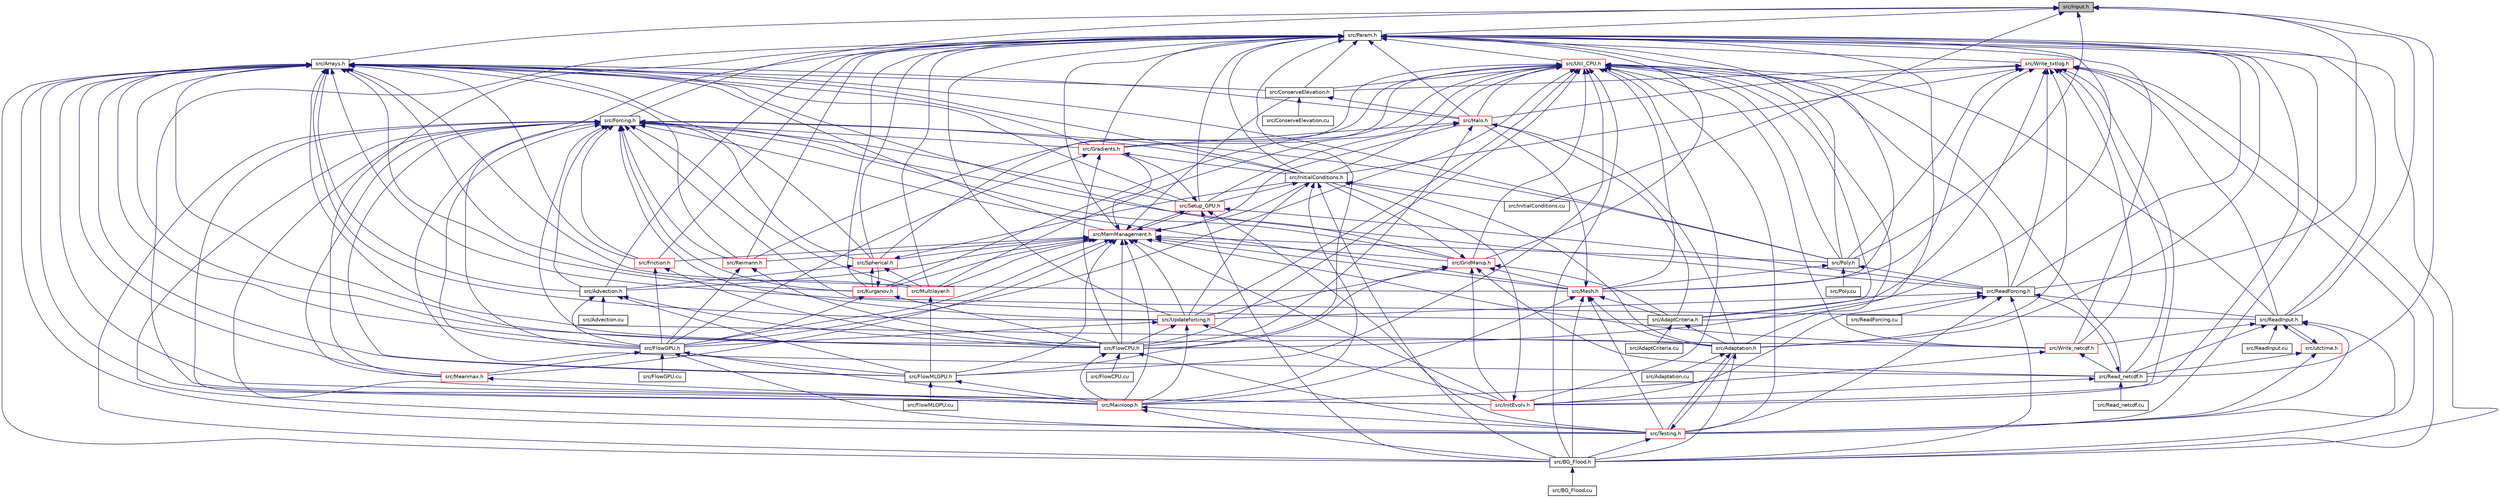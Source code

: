 digraph "src/Input.h"
{
 // LATEX_PDF_SIZE
  edge [fontname="Helvetica",fontsize="10",labelfontname="Helvetica",labelfontsize="10"];
  node [fontname="Helvetica",fontsize="10",shape=record];
  Node1 [label="src/Input.h",height=0.2,width=0.4,color="black", fillcolor="grey75", style="filled", fontcolor="black",tooltip=" "];
  Node1 -> Node2 [dir="back",color="midnightblue",fontsize="10",style="solid"];
  Node2 [label="src/Arrays.h",height=0.2,width=0.4,color="black", fillcolor="white", style="filled",URL="$Arrays_8h.html",tooltip=" "];
  Node2 -> Node3 [dir="back",color="midnightblue",fontsize="10",style="solid"];
  Node3 [label="src/Adaptation.h",height=0.2,width=0.4,color="black", fillcolor="white", style="filled",URL="$Adaptation_8h.html",tooltip=" "];
  Node3 -> Node4 [dir="back",color="midnightblue",fontsize="10",style="solid"];
  Node4 [label="src/Adaptation.cu",height=0.2,width=0.4,color="black", fillcolor="white", style="filled",URL="$Adaptation_8cu.html",tooltip=" "];
  Node3 -> Node5 [dir="back",color="midnightblue",fontsize="10",style="solid"];
  Node5 [label="src/BG_Flood.h",height=0.2,width=0.4,color="black", fillcolor="white", style="filled",URL="$BG__Flood_8h.html",tooltip=" "];
  Node5 -> Node6 [dir="back",color="midnightblue",fontsize="10",style="solid"];
  Node6 [label="src/BG_Flood.cu",height=0.2,width=0.4,color="black", fillcolor="white", style="filled",URL="$BG__Flood_8cu.html",tooltip=" "];
  Node3 -> Node7 [dir="back",color="midnightblue",fontsize="10",style="solid"];
  Node7 [label="src/Testing.h",height=0.2,width=0.4,color="red", fillcolor="white", style="filled",URL="$Testing_8h.html",tooltip=" "];
  Node7 -> Node3 [dir="back",color="midnightblue",fontsize="10",style="solid"];
  Node7 -> Node5 [dir="back",color="midnightblue",fontsize="10",style="solid"];
  Node2 -> Node9 [dir="back",color="midnightblue",fontsize="10",style="solid"];
  Node9 [label="src/AdaptCriteria.h",height=0.2,width=0.4,color="black", fillcolor="white", style="filled",URL="$AdaptCriteria_8h.html",tooltip=" "];
  Node9 -> Node3 [dir="back",color="midnightblue",fontsize="10",style="solid"];
  Node9 -> Node10 [dir="back",color="midnightblue",fontsize="10",style="solid"];
  Node10 [label="src/AdaptCriteria.cu",height=0.2,width=0.4,color="black", fillcolor="white", style="filled",URL="$AdaptCriteria_8cu.html",tooltip=" "];
  Node2 -> Node11 [dir="back",color="midnightblue",fontsize="10",style="solid"];
  Node11 [label="src/Advection.h",height=0.2,width=0.4,color="black", fillcolor="white", style="filled",URL="$Advection_8h.html",tooltip=" "];
  Node11 -> Node12 [dir="back",color="midnightblue",fontsize="10",style="solid"];
  Node12 [label="src/Advection.cu",height=0.2,width=0.4,color="black", fillcolor="white", style="filled",URL="$Advection_8cu.html",tooltip=" "];
  Node11 -> Node13 [dir="back",color="midnightblue",fontsize="10",style="solid"];
  Node13 [label="src/FlowCPU.h",height=0.2,width=0.4,color="black", fillcolor="white", style="filled",URL="$FlowCPU_8h.html",tooltip=" "];
  Node13 -> Node14 [dir="back",color="midnightblue",fontsize="10",style="solid"];
  Node14 [label="src/FlowCPU.cu",height=0.2,width=0.4,color="black", fillcolor="white", style="filled",URL="$FlowCPU_8cu.html",tooltip=" "];
  Node13 -> Node15 [dir="back",color="midnightblue",fontsize="10",style="solid"];
  Node15 [label="src/Mainloop.h",height=0.2,width=0.4,color="red", fillcolor="white", style="filled",URL="$Mainloop_8h.html",tooltip=" "];
  Node15 -> Node5 [dir="back",color="midnightblue",fontsize="10",style="solid"];
  Node15 -> Node7 [dir="back",color="midnightblue",fontsize="10",style="solid"];
  Node13 -> Node7 [dir="back",color="midnightblue",fontsize="10",style="solid"];
  Node11 -> Node17 [dir="back",color="midnightblue",fontsize="10",style="solid"];
  Node17 [label="src/FlowGPU.h",height=0.2,width=0.4,color="black", fillcolor="white", style="filled",URL="$FlowGPU_8h.html",tooltip=" "];
  Node17 -> Node18 [dir="back",color="midnightblue",fontsize="10",style="solid"];
  Node18 [label="src/FlowGPU.cu",height=0.2,width=0.4,color="black", fillcolor="white", style="filled",URL="$FlowGPU_8cu.html",tooltip=" "];
  Node17 -> Node19 [dir="back",color="midnightblue",fontsize="10",style="solid"];
  Node19 [label="src/FlowMLGPU.h",height=0.2,width=0.4,color="black", fillcolor="white", style="filled",URL="$FlowMLGPU_8h.html",tooltip=" "];
  Node19 -> Node20 [dir="back",color="midnightblue",fontsize="10",style="solid"];
  Node20 [label="src/FlowMLGPU.cu",height=0.2,width=0.4,color="black", fillcolor="white", style="filled",URL="$FlowMLGPU_8cu.html",tooltip=" "];
  Node19 -> Node15 [dir="back",color="midnightblue",fontsize="10",style="solid"];
  Node17 -> Node15 [dir="back",color="midnightblue",fontsize="10",style="solid"];
  Node17 -> Node21 [dir="back",color="midnightblue",fontsize="10",style="solid"];
  Node21 [label="src/Meanmax.h",height=0.2,width=0.4,color="red", fillcolor="white", style="filled",URL="$Meanmax_8h.html",tooltip=" "];
  Node21 -> Node15 [dir="back",color="midnightblue",fontsize="10",style="solid"];
  Node17 -> Node7 [dir="back",color="midnightblue",fontsize="10",style="solid"];
  Node11 -> Node19 [dir="back",color="midnightblue",fontsize="10",style="solid"];
  Node2 -> Node5 [dir="back",color="midnightblue",fontsize="10",style="solid"];
  Node2 -> Node23 [dir="back",color="midnightblue",fontsize="10",style="solid"];
  Node23 [label="src/ConserveElevation.h",height=0.2,width=0.4,color="black", fillcolor="white", style="filled",URL="$ConserveElevation_8h.html",tooltip=" "];
  Node23 -> Node24 [dir="back",color="midnightblue",fontsize="10",style="solid"];
  Node24 [label="src/ConserveElevation.cu",height=0.2,width=0.4,color="black", fillcolor="white", style="filled",URL="$ConserveElevation_8cu.html",tooltip=" "];
  Node23 -> Node25 [dir="back",color="midnightblue",fontsize="10",style="solid"];
  Node25 [label="src/Halo.h",height=0.2,width=0.4,color="red", fillcolor="white", style="filled",URL="$Halo_8h.html",tooltip=" "];
  Node25 -> Node3 [dir="back",color="midnightblue",fontsize="10",style="solid"];
  Node25 -> Node9 [dir="back",color="midnightblue",fontsize="10",style="solid"];
  Node25 -> Node13 [dir="back",color="midnightblue",fontsize="10",style="solid"];
  Node25 -> Node26 [dir="back",color="midnightblue",fontsize="10",style="solid"];
  Node26 [label="src/Gradients.h",height=0.2,width=0.4,color="red", fillcolor="white", style="filled",URL="$Gradients_8h.html",tooltip=" "];
  Node26 -> Node13 [dir="back",color="midnightblue",fontsize="10",style="solid"];
  Node26 -> Node17 [dir="back",color="midnightblue",fontsize="10",style="solid"];
  Node26 -> Node28 [dir="back",color="midnightblue",fontsize="10",style="solid"];
  Node28 [label="src/InitialConditions.h",height=0.2,width=0.4,color="black", fillcolor="white", style="filled",URL="$InitialConditions_8h.html",tooltip=" "];
  Node28 -> Node3 [dir="back",color="midnightblue",fontsize="10",style="solid"];
  Node28 -> Node5 [dir="back",color="midnightblue",fontsize="10",style="solid"];
  Node28 -> Node29 [dir="back",color="midnightblue",fontsize="10",style="solid"];
  Node29 [label="src/InitialConditions.cu",height=0.2,width=0.4,color="black", fillcolor="white", style="filled",URL="$InitialConditions_8cu.html",tooltip=" "];
  Node28 -> Node15 [dir="back",color="midnightblue",fontsize="10",style="solid"];
  Node28 -> Node30 [dir="back",color="midnightblue",fontsize="10",style="solid"];
  Node30 [label="src/Setup_GPU.h",height=0.2,width=0.4,color="red", fillcolor="white", style="filled",URL="$Setup__GPU_8h.html",tooltip=" "];
  Node30 -> Node5 [dir="back",color="midnightblue",fontsize="10",style="solid"];
  Node30 -> Node26 [dir="back",color="midnightblue",fontsize="10",style="solid"];
  Node30 -> Node31 [dir="back",color="midnightblue",fontsize="10",style="solid"];
  Node31 [label="src/MemManagement.h",height=0.2,width=0.4,color="red", fillcolor="white", style="filled",URL="$MemManagement_8h.html",tooltip=" "];
  Node31 -> Node11 [dir="back",color="midnightblue",fontsize="10",style="solid"];
  Node31 -> Node23 [dir="back",color="midnightblue",fontsize="10",style="solid"];
  Node31 -> Node13 [dir="back",color="midnightblue",fontsize="10",style="solid"];
  Node31 -> Node17 [dir="back",color="midnightblue",fontsize="10",style="solid"];
  Node31 -> Node19 [dir="back",color="midnightblue",fontsize="10",style="solid"];
  Node31 -> Node34 [dir="back",color="midnightblue",fontsize="10",style="solid"];
  Node34 [label="src/Friction.h",height=0.2,width=0.4,color="red", fillcolor="white", style="filled",URL="$Friction_8h.html",tooltip=" "];
  Node34 -> Node13 [dir="back",color="midnightblue",fontsize="10",style="solid"];
  Node34 -> Node17 [dir="back",color="midnightblue",fontsize="10",style="solid"];
  Node31 -> Node26 [dir="back",color="midnightblue",fontsize="10",style="solid"];
  Node31 -> Node36 [dir="back",color="midnightblue",fontsize="10",style="solid"];
  Node36 [label="src/GridManip.h",height=0.2,width=0.4,color="red", fillcolor="white", style="filled",URL="$GridManip_8h.html",tooltip=" "];
  Node36 -> Node9 [dir="back",color="midnightblue",fontsize="10",style="solid"];
  Node36 -> Node13 [dir="back",color="midnightblue",fontsize="10",style="solid"];
  Node36 -> Node38 [dir="back",color="midnightblue",fontsize="10",style="solid"];
  Node38 [label="src/InitEvolv.h",height=0.2,width=0.4,color="red", fillcolor="white", style="filled",URL="$InitEvolv_8h.html",tooltip=" "];
  Node38 -> Node28 [dir="back",color="midnightblue",fontsize="10",style="solid"];
  Node36 -> Node28 [dir="back",color="midnightblue",fontsize="10",style="solid"];
  Node36 -> Node40 [dir="back",color="midnightblue",fontsize="10",style="solid"];
  Node40 [label="src/Mesh.h",height=0.2,width=0.4,color="red", fillcolor="white", style="filled",URL="$Mesh_8h.html",tooltip=" "];
  Node40 -> Node3 [dir="back",color="midnightblue",fontsize="10",style="solid"];
  Node40 -> Node9 [dir="back",color="midnightblue",fontsize="10",style="solid"];
  Node40 -> Node5 [dir="back",color="midnightblue",fontsize="10",style="solid"];
  Node40 -> Node25 [dir="back",color="midnightblue",fontsize="10",style="solid"];
  Node40 -> Node15 [dir="back",color="midnightblue",fontsize="10",style="solid"];
  Node40 -> Node7 [dir="back",color="midnightblue",fontsize="10",style="solid"];
  Node36 -> Node42 [dir="back",color="midnightblue",fontsize="10",style="solid"];
  Node42 [label="src/Read_netcdf.h",height=0.2,width=0.4,color="black", fillcolor="white", style="filled",URL="$Read__netcdf_8h.html",tooltip=" "];
  Node42 -> Node38 [dir="back",color="midnightblue",fontsize="10",style="solid"];
  Node42 -> Node43 [dir="back",color="midnightblue",fontsize="10",style="solid"];
  Node43 [label="src/Read_netcdf.cu",height=0.2,width=0.4,color="black", fillcolor="white", style="filled",URL="$Read__netcdf_8cu.html",tooltip=" "];
  Node42 -> Node44 [dir="back",color="midnightblue",fontsize="10",style="solid"];
  Node44 [label="src/ReadForcing.h",height=0.2,width=0.4,color="black", fillcolor="white", style="filled",URL="$ReadForcing_8h.html",tooltip=" "];
  Node44 -> Node5 [dir="back",color="midnightblue",fontsize="10",style="solid"];
  Node44 -> Node38 [dir="back",color="midnightblue",fontsize="10",style="solid"];
  Node44 -> Node45 [dir="back",color="midnightblue",fontsize="10",style="solid"];
  Node45 [label="src/ReadForcing.cu",height=0.2,width=0.4,color="black", fillcolor="white", style="filled",URL="$ReadForcing_8cu.html",tooltip=" "];
  Node44 -> Node46 [dir="back",color="midnightblue",fontsize="10",style="solid"];
  Node46 [label="src/ReadInput.h",height=0.2,width=0.4,color="black", fillcolor="white", style="filled",URL="$ReadInput_8h.html",tooltip=" "];
  Node46 -> Node5 [dir="back",color="midnightblue",fontsize="10",style="solid"];
  Node46 -> Node42 [dir="back",color="midnightblue",fontsize="10",style="solid"];
  Node46 -> Node47 [dir="back",color="midnightblue",fontsize="10",style="solid"];
  Node47 [label="src/ReadInput.cu",height=0.2,width=0.4,color="black", fillcolor="white", style="filled",URL="$ReadInput_8cu.html",tooltip=" "];
  Node46 -> Node7 [dir="back",color="midnightblue",fontsize="10",style="solid"];
  Node46 -> Node48 [dir="back",color="midnightblue",fontsize="10",style="solid"];
  Node48 [label="src/utctime.h",height=0.2,width=0.4,color="red", fillcolor="white", style="filled",URL="$utctime_8h.html",tooltip=" "];
  Node48 -> Node42 [dir="back",color="midnightblue",fontsize="10",style="solid"];
  Node48 -> Node46 [dir="back",color="midnightblue",fontsize="10",style="solid"];
  Node48 -> Node7 [dir="back",color="midnightblue",fontsize="10",style="solid"];
  Node46 -> Node50 [dir="back",color="midnightblue",fontsize="10",style="solid"];
  Node50 [label="src/Write_netcdf.h",height=0.2,width=0.4,color="red", fillcolor="white", style="filled",URL="$Write__netcdf_8h.html",tooltip=" "];
  Node50 -> Node15 [dir="back",color="midnightblue",fontsize="10",style="solid"];
  Node50 -> Node42 [dir="back",color="midnightblue",fontsize="10",style="solid"];
  Node44 -> Node7 [dir="back",color="midnightblue",fontsize="10",style="solid"];
  Node44 -> Node52 [dir="back",color="midnightblue",fontsize="10",style="solid"];
  Node52 [label="src/Updateforcing.h",height=0.2,width=0.4,color="red", fillcolor="white", style="filled",URL="$Updateforcing_8h.html",tooltip=" "];
  Node52 -> Node13 [dir="back",color="midnightblue",fontsize="10",style="solid"];
  Node52 -> Node17 [dir="back",color="midnightblue",fontsize="10",style="solid"];
  Node52 -> Node38 [dir="back",color="midnightblue",fontsize="10",style="solid"];
  Node52 -> Node15 [dir="back",color="midnightblue",fontsize="10",style="solid"];
  Node36 -> Node52 [dir="back",color="midnightblue",fontsize="10",style="solid"];
  Node31 -> Node25 [dir="back",color="midnightblue",fontsize="10",style="solid"];
  Node31 -> Node38 [dir="back",color="midnightblue",fontsize="10",style="solid"];
  Node31 -> Node28 [dir="back",color="midnightblue",fontsize="10",style="solid"];
  Node31 -> Node54 [dir="back",color="midnightblue",fontsize="10",style="solid"];
  Node54 [label="src/Kurganov.h",height=0.2,width=0.4,color="red", fillcolor="white", style="filled",URL="$Kurganov_8h.html",tooltip=" "];
  Node54 -> Node13 [dir="back",color="midnightblue",fontsize="10",style="solid"];
  Node54 -> Node17 [dir="back",color="midnightblue",fontsize="10",style="solid"];
  Node54 -> Node56 [dir="back",color="midnightblue",fontsize="10",style="solid"];
  Node56 [label="src/Spherical.h",height=0.2,width=0.4,color="red", fillcolor="white", style="filled",URL="$Spherical_8h.html",tooltip=" "];
  Node56 -> Node11 [dir="back",color="midnightblue",fontsize="10",style="solid"];
  Node56 -> Node28 [dir="back",color="midnightblue",fontsize="10",style="solid"];
  Node56 -> Node54 [dir="back",color="midnightblue",fontsize="10",style="solid"];
  Node56 -> Node57 [dir="back",color="midnightblue",fontsize="10",style="solid"];
  Node57 [label="src/Multilayer.h",height=0.2,width=0.4,color="red", fillcolor="white", style="filled",URL="$Multilayer_8h.html",tooltip=" "];
  Node57 -> Node19 [dir="back",color="midnightblue",fontsize="10",style="solid"];
  Node31 -> Node15 [dir="back",color="midnightblue",fontsize="10",style="solid"];
  Node31 -> Node21 [dir="back",color="midnightblue",fontsize="10",style="solid"];
  Node31 -> Node40 [dir="back",color="midnightblue",fontsize="10",style="solid"];
  Node31 -> Node57 [dir="back",color="midnightblue",fontsize="10",style="solid"];
  Node31 -> Node61 [dir="back",color="midnightblue",fontsize="10",style="solid"];
  Node61 [label="src/Poly.h",height=0.2,width=0.4,color="black", fillcolor="white", style="filled",URL="$Poly_8h.html",tooltip=" "];
  Node61 -> Node40 [dir="back",color="midnightblue",fontsize="10",style="solid"];
  Node61 -> Node62 [dir="back",color="midnightblue",fontsize="10",style="solid"];
  Node62 [label="src/Poly.cu",height=0.2,width=0.4,color="black", fillcolor="white", style="filled",URL="$Poly_8cu.html",tooltip=" "];
  Node61 -> Node44 [dir="back",color="midnightblue",fontsize="10",style="solid"];
  Node31 -> Node63 [dir="back",color="midnightblue",fontsize="10",style="solid"];
  Node63 [label="src/Reimann.h",height=0.2,width=0.4,color="red", fillcolor="white", style="filled",URL="$Reimann_8h.html",tooltip=" "];
  Node63 -> Node13 [dir="back",color="midnightblue",fontsize="10",style="solid"];
  Node63 -> Node17 [dir="back",color="midnightblue",fontsize="10",style="solid"];
  Node31 -> Node30 [dir="back",color="midnightblue",fontsize="10",style="solid"];
  Node31 -> Node56 [dir="back",color="midnightblue",fontsize="10",style="solid"];
  Node31 -> Node52 [dir="back",color="midnightblue",fontsize="10",style="solid"];
  Node31 -> Node50 [dir="back",color="midnightblue",fontsize="10",style="solid"];
  Node30 -> Node44 [dir="back",color="midnightblue",fontsize="10",style="solid"];
  Node30 -> Node7 [dir="back",color="midnightblue",fontsize="10",style="solid"];
  Node28 -> Node52 [dir="back",color="midnightblue",fontsize="10",style="solid"];
  Node25 -> Node30 [dir="back",color="midnightblue",fontsize="10",style="solid"];
  Node2 -> Node13 [dir="back",color="midnightblue",fontsize="10",style="solid"];
  Node2 -> Node17 [dir="back",color="midnightblue",fontsize="10",style="solid"];
  Node2 -> Node19 [dir="back",color="midnightblue",fontsize="10",style="solid"];
  Node2 -> Node34 [dir="back",color="midnightblue",fontsize="10",style="solid"];
  Node2 -> Node26 [dir="back",color="midnightblue",fontsize="10",style="solid"];
  Node2 -> Node36 [dir="back",color="midnightblue",fontsize="10",style="solid"];
  Node2 -> Node25 [dir="back",color="midnightblue",fontsize="10",style="solid"];
  Node2 -> Node38 [dir="back",color="midnightblue",fontsize="10",style="solid"];
  Node2 -> Node28 [dir="back",color="midnightblue",fontsize="10",style="solid"];
  Node2 -> Node54 [dir="back",color="midnightblue",fontsize="10",style="solid"];
  Node2 -> Node15 [dir="back",color="midnightblue",fontsize="10",style="solid"];
  Node2 -> Node21 [dir="back",color="midnightblue",fontsize="10",style="solid"];
  Node2 -> Node31 [dir="back",color="midnightblue",fontsize="10",style="solid"];
  Node2 -> Node40 [dir="back",color="midnightblue",fontsize="10",style="solid"];
  Node2 -> Node57 [dir="back",color="midnightblue",fontsize="10",style="solid"];
  Node2 -> Node61 [dir="back",color="midnightblue",fontsize="10",style="solid"];
  Node2 -> Node63 [dir="back",color="midnightblue",fontsize="10",style="solid"];
  Node2 -> Node30 [dir="back",color="midnightblue",fontsize="10",style="solid"];
  Node2 -> Node56 [dir="back",color="midnightblue",fontsize="10",style="solid"];
  Node2 -> Node7 [dir="back",color="midnightblue",fontsize="10",style="solid"];
  Node2 -> Node52 [dir="back",color="midnightblue",fontsize="10",style="solid"];
  Node2 -> Node50 [dir="back",color="midnightblue",fontsize="10",style="solid"];
  Node1 -> Node67 [dir="back",color="midnightblue",fontsize="10",style="solid"];
  Node67 [label="src/Forcing.h",height=0.2,width=0.4,color="black", fillcolor="white", style="filled",URL="$Forcing_8h.html",tooltip=" "];
  Node67 -> Node11 [dir="back",color="midnightblue",fontsize="10",style="solid"];
  Node67 -> Node5 [dir="back",color="midnightblue",fontsize="10",style="solid"];
  Node67 -> Node13 [dir="back",color="midnightblue",fontsize="10",style="solid"];
  Node67 -> Node17 [dir="back",color="midnightblue",fontsize="10",style="solid"];
  Node67 -> Node19 [dir="back",color="midnightblue",fontsize="10",style="solid"];
  Node67 -> Node34 [dir="back",color="midnightblue",fontsize="10",style="solid"];
  Node67 -> Node26 [dir="back",color="midnightblue",fontsize="10",style="solid"];
  Node67 -> Node36 [dir="back",color="midnightblue",fontsize="10",style="solid"];
  Node67 -> Node38 [dir="back",color="midnightblue",fontsize="10",style="solid"];
  Node67 -> Node28 [dir="back",color="midnightblue",fontsize="10",style="solid"];
  Node67 -> Node54 [dir="back",color="midnightblue",fontsize="10",style="solid"];
  Node67 -> Node15 [dir="back",color="midnightblue",fontsize="10",style="solid"];
  Node67 -> Node21 [dir="back",color="midnightblue",fontsize="10",style="solid"];
  Node67 -> Node40 [dir="back",color="midnightblue",fontsize="10",style="solid"];
  Node67 -> Node57 [dir="back",color="midnightblue",fontsize="10",style="solid"];
  Node67 -> Node61 [dir="back",color="midnightblue",fontsize="10",style="solid"];
  Node67 -> Node42 [dir="back",color="midnightblue",fontsize="10",style="solid"];
  Node67 -> Node44 [dir="back",color="midnightblue",fontsize="10",style="solid"];
  Node67 -> Node46 [dir="back",color="midnightblue",fontsize="10",style="solid"];
  Node67 -> Node63 [dir="back",color="midnightblue",fontsize="10",style="solid"];
  Node67 -> Node30 [dir="back",color="midnightblue",fontsize="10",style="solid"];
  Node67 -> Node56 [dir="back",color="midnightblue",fontsize="10",style="solid"];
  Node67 -> Node7 [dir="back",color="midnightblue",fontsize="10",style="solid"];
  Node67 -> Node52 [dir="back",color="midnightblue",fontsize="10",style="solid"];
  Node1 -> Node29 [dir="back",color="midnightblue",fontsize="10",style="solid"];
  Node1 -> Node68 [dir="back",color="midnightblue",fontsize="10",style="solid"];
  Node68 [label="src/Param.h",height=0.2,width=0.4,color="black", fillcolor="white", style="filled",URL="$Param_8h.html",tooltip=" "];
  Node68 -> Node3 [dir="back",color="midnightblue",fontsize="10",style="solid"];
  Node68 -> Node9 [dir="back",color="midnightblue",fontsize="10",style="solid"];
  Node68 -> Node11 [dir="back",color="midnightblue",fontsize="10",style="solid"];
  Node68 -> Node5 [dir="back",color="midnightblue",fontsize="10",style="solid"];
  Node68 -> Node23 [dir="back",color="midnightblue",fontsize="10",style="solid"];
  Node68 -> Node13 [dir="back",color="midnightblue",fontsize="10",style="solid"];
  Node68 -> Node17 [dir="back",color="midnightblue",fontsize="10",style="solid"];
  Node68 -> Node19 [dir="back",color="midnightblue",fontsize="10",style="solid"];
  Node68 -> Node34 [dir="back",color="midnightblue",fontsize="10",style="solid"];
  Node68 -> Node26 [dir="back",color="midnightblue",fontsize="10",style="solid"];
  Node68 -> Node36 [dir="back",color="midnightblue",fontsize="10",style="solid"];
  Node68 -> Node25 [dir="back",color="midnightblue",fontsize="10",style="solid"];
  Node68 -> Node38 [dir="back",color="midnightblue",fontsize="10",style="solid"];
  Node68 -> Node28 [dir="back",color="midnightblue",fontsize="10",style="solid"];
  Node68 -> Node54 [dir="back",color="midnightblue",fontsize="10",style="solid"];
  Node68 -> Node15 [dir="back",color="midnightblue",fontsize="10",style="solid"];
  Node68 -> Node21 [dir="back",color="midnightblue",fontsize="10",style="solid"];
  Node68 -> Node31 [dir="back",color="midnightblue",fontsize="10",style="solid"];
  Node68 -> Node40 [dir="back",color="midnightblue",fontsize="10",style="solid"];
  Node68 -> Node57 [dir="back",color="midnightblue",fontsize="10",style="solid"];
  Node68 -> Node61 [dir="back",color="midnightblue",fontsize="10",style="solid"];
  Node68 -> Node44 [dir="back",color="midnightblue",fontsize="10",style="solid"];
  Node68 -> Node46 [dir="back",color="midnightblue",fontsize="10",style="solid"];
  Node68 -> Node63 [dir="back",color="midnightblue",fontsize="10",style="solid"];
  Node68 -> Node30 [dir="back",color="midnightblue",fontsize="10",style="solid"];
  Node68 -> Node56 [dir="back",color="midnightblue",fontsize="10",style="solid"];
  Node68 -> Node7 [dir="back",color="midnightblue",fontsize="10",style="solid"];
  Node68 -> Node52 [dir="back",color="midnightblue",fontsize="10",style="solid"];
  Node68 -> Node69 [dir="back",color="midnightblue",fontsize="10",style="solid"];
  Node69 [label="src/Util_CPU.h",height=0.2,width=0.4,color="red", fillcolor="white", style="filled",URL="$Util__CPU_8h.html",tooltip=" "];
  Node69 -> Node3 [dir="back",color="midnightblue",fontsize="10",style="solid"];
  Node69 -> Node9 [dir="back",color="midnightblue",fontsize="10",style="solid"];
  Node69 -> Node5 [dir="back",color="midnightblue",fontsize="10",style="solid"];
  Node69 -> Node23 [dir="back",color="midnightblue",fontsize="10",style="solid"];
  Node69 -> Node13 [dir="back",color="midnightblue",fontsize="10",style="solid"];
  Node69 -> Node17 [dir="back",color="midnightblue",fontsize="10",style="solid"];
  Node69 -> Node19 [dir="back",color="midnightblue",fontsize="10",style="solid"];
  Node69 -> Node26 [dir="back",color="midnightblue",fontsize="10",style="solid"];
  Node69 -> Node36 [dir="back",color="midnightblue",fontsize="10",style="solid"];
  Node69 -> Node25 [dir="back",color="midnightblue",fontsize="10",style="solid"];
  Node69 -> Node38 [dir="back",color="midnightblue",fontsize="10",style="solid"];
  Node69 -> Node28 [dir="back",color="midnightblue",fontsize="10",style="solid"];
  Node69 -> Node54 [dir="back",color="midnightblue",fontsize="10",style="solid"];
  Node69 -> Node40 [dir="back",color="midnightblue",fontsize="10",style="solid"];
  Node69 -> Node57 [dir="back",color="midnightblue",fontsize="10",style="solid"];
  Node69 -> Node61 [dir="back",color="midnightblue",fontsize="10",style="solid"];
  Node69 -> Node42 [dir="back",color="midnightblue",fontsize="10",style="solid"];
  Node69 -> Node44 [dir="back",color="midnightblue",fontsize="10",style="solid"];
  Node69 -> Node46 [dir="back",color="midnightblue",fontsize="10",style="solid"];
  Node69 -> Node63 [dir="back",color="midnightblue",fontsize="10",style="solid"];
  Node69 -> Node56 [dir="back",color="midnightblue",fontsize="10",style="solid"];
  Node69 -> Node7 [dir="back",color="midnightblue",fontsize="10",style="solid"];
  Node69 -> Node52 [dir="back",color="midnightblue",fontsize="10",style="solid"];
  Node69 -> Node50 [dir="back",color="midnightblue",fontsize="10",style="solid"];
  Node68 -> Node50 [dir="back",color="midnightblue",fontsize="10",style="solid"];
  Node68 -> Node71 [dir="back",color="midnightblue",fontsize="10",style="solid"];
  Node71 [label="src/Write_txtlog.h",height=0.2,width=0.4,color="red", fillcolor="white", style="filled",URL="$Write__txtlog_8h.html",tooltip=" "];
  Node71 -> Node3 [dir="back",color="midnightblue",fontsize="10",style="solid"];
  Node71 -> Node9 [dir="back",color="midnightblue",fontsize="10",style="solid"];
  Node71 -> Node5 [dir="back",color="midnightblue",fontsize="10",style="solid"];
  Node71 -> Node23 [dir="back",color="midnightblue",fontsize="10",style="solid"];
  Node71 -> Node25 [dir="back",color="midnightblue",fontsize="10",style="solid"];
  Node71 -> Node38 [dir="back",color="midnightblue",fontsize="10",style="solid"];
  Node71 -> Node28 [dir="back",color="midnightblue",fontsize="10",style="solid"];
  Node71 -> Node40 [dir="back",color="midnightblue",fontsize="10",style="solid"];
  Node71 -> Node61 [dir="back",color="midnightblue",fontsize="10",style="solid"];
  Node71 -> Node42 [dir="back",color="midnightblue",fontsize="10",style="solid"];
  Node71 -> Node44 [dir="back",color="midnightblue",fontsize="10",style="solid"];
  Node71 -> Node46 [dir="back",color="midnightblue",fontsize="10",style="solid"];
  Node71 -> Node7 [dir="back",color="midnightblue",fontsize="10",style="solid"];
  Node71 -> Node50 [dir="back",color="midnightblue",fontsize="10",style="solid"];
  Node1 -> Node61 [dir="back",color="midnightblue",fontsize="10",style="solid"];
  Node1 -> Node42 [dir="back",color="midnightblue",fontsize="10",style="solid"];
  Node1 -> Node44 [dir="back",color="midnightblue",fontsize="10",style="solid"];
  Node1 -> Node46 [dir="back",color="midnightblue",fontsize="10",style="solid"];
}

